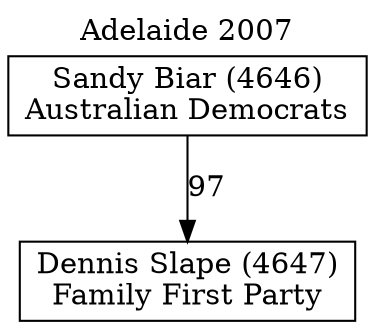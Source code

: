 // House preference flow
digraph "Dennis Slape (4647)_Adelaide_2007" {
	graph [label="Adelaide 2007" labelloc=t mclimit=10]
	node [shape=box]
	"Dennis Slape (4647)" [label="Dennis Slape (4647)
Family First Party"]
	"Sandy Biar (4646)" [label="Sandy Biar (4646)
Australian Democrats"]
	"Sandy Biar (4646)" -> "Dennis Slape (4647)" [label=97]
}
